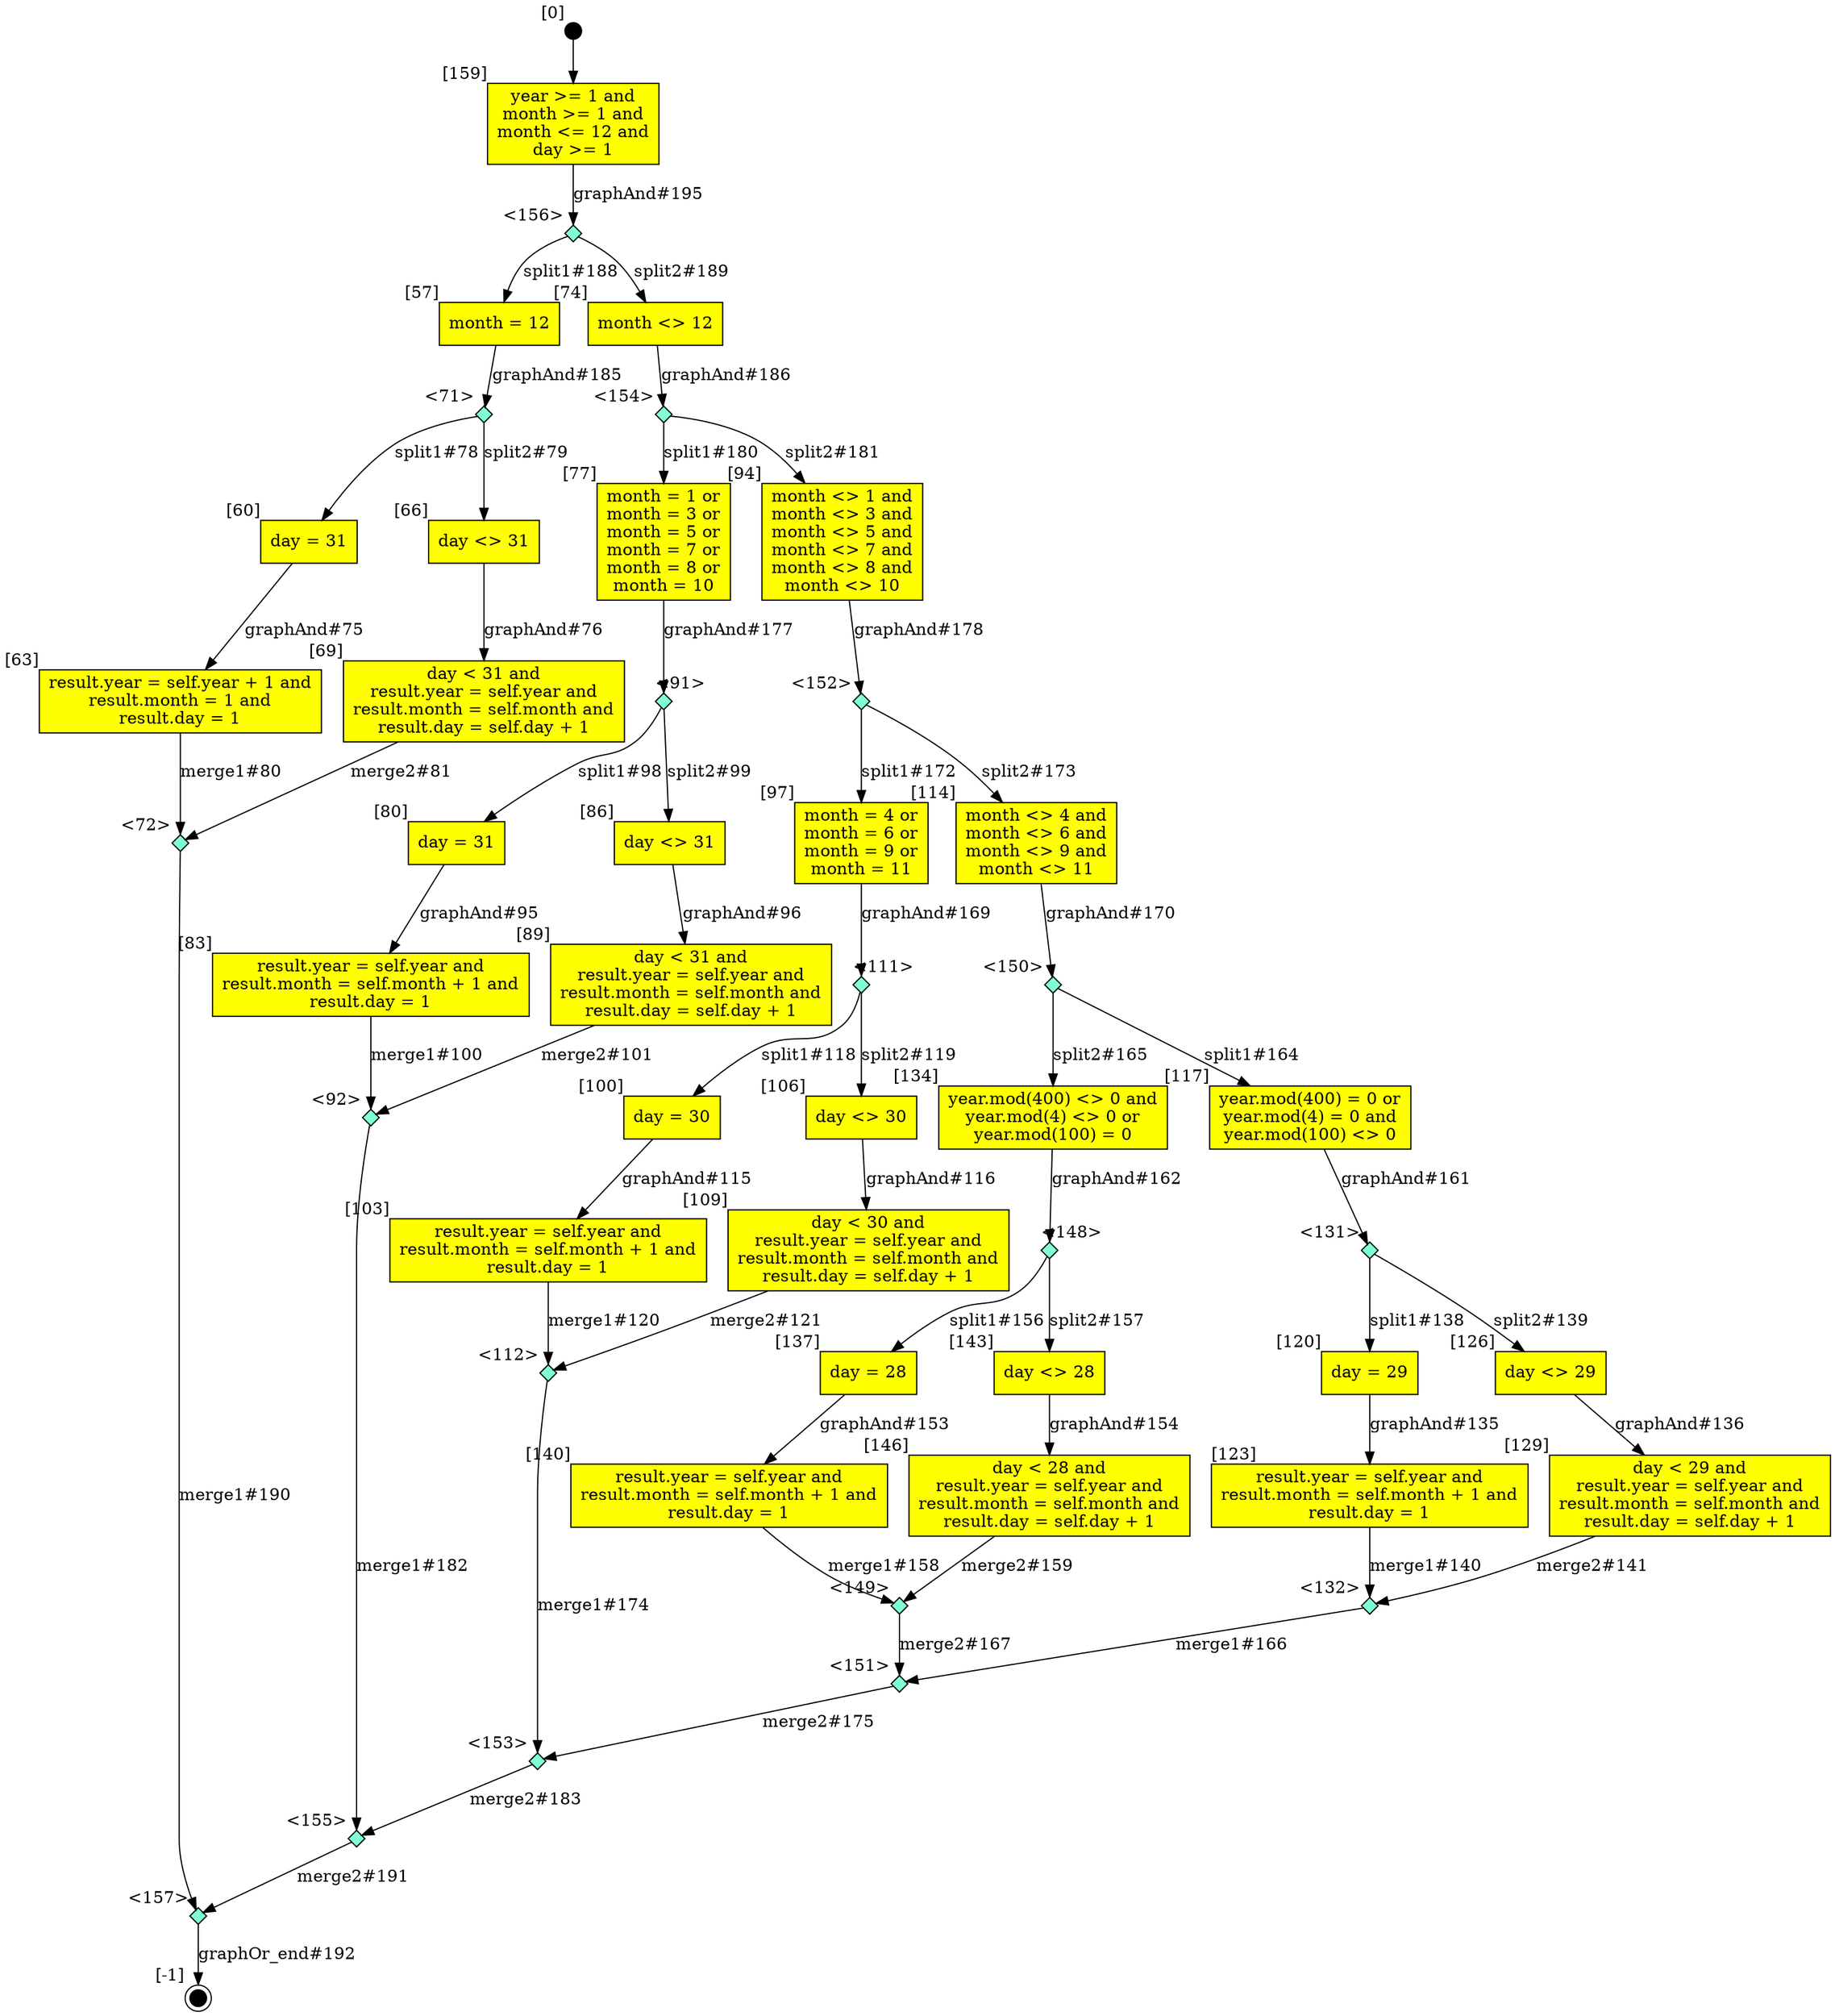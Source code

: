 digraph CLG {
  129 [shape="box", label="day < 29 and
result.year = self.year and
result.month = self.month and
result.day = self.day + 1
", style=filled, fillcolor=yellow, xlabel="[129]"];
  131 [shape="diamond", label="", xlabel="<131>", style=filled, fillcolor=aquamarine, fixedsize=true, width=.2, height=.2];
  132 [shape="diamond", label="", xlabel="<132>", style=filled, fillcolor=aquamarine, fixedsize=true, width=.2, height=.2];
  134 [shape="box", label="year.mod(400) <> 0 and
year.mod(4) <> 0 or
year.mod(100) = 0
", style=filled, fillcolor=yellow, xlabel="[134]"];
  137 [shape="box", label="day = 28", style=filled, fillcolor=yellow, xlabel="[137]"];
  140 [shape="box", label="result.year = self.year and
result.month = self.month + 1 and
result.day = 1
", style=filled, fillcolor=yellow, xlabel="[140]"];
  143 [shape="box", label="day <> 28", style=filled, fillcolor=yellow, xlabel="[143]"];
  146 [shape="box", label="day < 28 and
result.year = self.year and
result.month = self.month and
result.day = self.day + 1
", style=filled, fillcolor=yellow, xlabel="[146]"];
  147 [style=filled, fillcolor=black, shape="doublecircle", label="", fixedsize=true, width=.2, height=.2, xlabel="[-1]"];
  148 [shape="diamond", label="", xlabel="<148>", style=filled, fillcolor=aquamarine, fixedsize=true, width=.2, height=.2];
  149 [shape="diamond", label="", xlabel="<149>", style=filled, fillcolor=aquamarine, fixedsize=true, width=.2, height=.2];
  150 [shape="diamond", label="", xlabel="<150>", style=filled, fillcolor=aquamarine, fixedsize=true, width=.2, height=.2];
  151 [shape="diamond", label="", xlabel="<151>", style=filled, fillcolor=aquamarine, fixedsize=true, width=.2, height=.2];
  152 [shape="diamond", label="", xlabel="<152>", style=filled, fillcolor=aquamarine, fixedsize=true, width=.2, height=.2];
  153 [shape="diamond", label="", xlabel="<153>", style=filled, fillcolor=aquamarine, fixedsize=true, width=.2, height=.2];
  154 [shape="diamond", label="", xlabel="<154>", style=filled, fillcolor=aquamarine, fixedsize=true, width=.2, height=.2];
  155 [shape="diamond", label="", xlabel="<155>", style=filled, fillcolor=aquamarine, fixedsize=true, width=.2, height=.2];
  156 [shape="diamond", label="", xlabel="<156>", style=filled, fillcolor=aquamarine, fixedsize=true, width=.2, height=.2];
  157 [shape="diamond", label="", xlabel="<157>", style=filled, fillcolor=aquamarine, fixedsize=true, width=.2, height=.2];
  158 [style=filled, fillcolor=black, shape="circle", label="", fixedsize=true, width=.2, height=.2, xlabel="[0]"];
  159 [shape="box", label="year >= 1 and
month >= 1 and
month <= 12 and
day >= 1
", style=filled, fillcolor=yellow, xlabel="[159]"];
  57 [shape="box", label="month = 12", style=filled, fillcolor=yellow, xlabel="[57]"];
  60 [shape="box", label="day = 31", style=filled, fillcolor=yellow, xlabel="[60]"];
  63 [shape="box", label="result.year = self.year + 1 and
result.month = 1 and
result.day = 1
", style=filled, fillcolor=yellow, xlabel="[63]"];
  66 [shape="box", label="day <> 31", style=filled, fillcolor=yellow, xlabel="[66]"];
  69 [shape="box", label="day < 31 and
result.year = self.year and
result.month = self.month and
result.day = self.day + 1
", style=filled, fillcolor=yellow, xlabel="[69]"];
  71 [shape="diamond", label="", xlabel="<71>", style=filled, fillcolor=aquamarine, fixedsize=true, width=.2, height=.2];
  72 [shape="diamond", label="", xlabel="<72>", style=filled, fillcolor=aquamarine, fixedsize=true, width=.2, height=.2];
  74 [shape="box", label="month <> 12", style=filled, fillcolor=yellow, xlabel="[74]"];
  77 [shape="box", label="month = 1 or
month = 3 or
month = 5 or
month = 7 or
month = 8 or
month = 10
", style=filled, fillcolor=yellow, xlabel="[77]"];
  80 [shape="box", label="day = 31", style=filled, fillcolor=yellow, xlabel="[80]"];
  83 [shape="box", label="result.year = self.year and
result.month = self.month + 1 and
result.day = 1
", style=filled, fillcolor=yellow, xlabel="[83]"];
  86 [shape="box", label="day <> 31", style=filled, fillcolor=yellow, xlabel="[86]"];
  89 [shape="box", label="day < 31 and
result.year = self.year and
result.month = self.month and
result.day = self.day + 1
", style=filled, fillcolor=yellow, xlabel="[89]"];
  91 [shape="diamond", label="", xlabel="<91>", style=filled, fillcolor=aquamarine, fixedsize=true, width=.2, height=.2];
  92 [shape="diamond", label="", xlabel="<92>", style=filled, fillcolor=aquamarine, fixedsize=true, width=.2, height=.2];
  94 [shape="box", label="month <> 1 and
month <> 3 and
month <> 5 and
month <> 7 and
month <> 8 and
month <> 10
", style=filled, fillcolor=yellow, xlabel="[94]"];
  97 [shape="box", label="month = 4 or
month = 6 or
month = 9 or
month = 11
", style=filled, fillcolor=yellow, xlabel="[97]"];
  100 [shape="box", label="day = 30", style=filled, fillcolor=yellow, xlabel="[100]"];
  103 [shape="box", label="result.year = self.year and
result.month = self.month + 1 and
result.day = 1
", style=filled, fillcolor=yellow, xlabel="[103]"];
  106 [shape="box", label="day <> 30", style=filled, fillcolor=yellow, xlabel="[106]"];
  109 [shape="box", label="day < 30 and
result.year = self.year and
result.month = self.month and
result.day = self.day + 1
", style=filled, fillcolor=yellow, xlabel="[109]"];
  111 [shape="diamond", label="", xlabel="<111>", style=filled, fillcolor=aquamarine, fixedsize=true, width=.2, height=.2];
  112 [shape="diamond", label="", xlabel="<112>", style=filled, fillcolor=aquamarine, fixedsize=true, width=.2, height=.2];
  114 [shape="box", label="month <> 4 and
month <> 6 and
month <> 9 and
month <> 11
", style=filled, fillcolor=yellow, xlabel="[114]"];
  117 [shape="box", label="year.mod(400) = 0 or
year.mod(4) = 0 and
year.mod(100) <> 0
", style=filled, fillcolor=yellow, xlabel="[117]"];
  120 [shape="box", label="day = 29", style=filled, fillcolor=yellow, xlabel="[120]"];
  123 [shape="box", label="result.year = self.year and
result.month = self.month + 1 and
result.day = 1
", style=filled, fillcolor=yellow, xlabel="[123]"];
  126 [shape="box", label="day <> 29", style=filled, fillcolor=yellow, xlabel="[126]"];
  120 -> 123[label="graphAnd#135"];
  126 -> 129[label="graphAnd#136"];
  131 -> 120[label="split1#138"];
  131 -> 126[label="split2#139"];
  123 -> 132[label="merge1#140"];
  129 -> 132[label="merge2#141"];
  137 -> 140[label="graphAnd#153"];
  143 -> 146[label="graphAnd#154"];
  148 -> 137[label="split1#156"];
  148 -> 143[label="split2#157"];
  140 -> 149[label="merge1#158"];
  146 -> 149[label="merge2#159"];
  117 -> 131[label="graphAnd#161"];
  134 -> 148[label="graphAnd#162"];
  150 -> 117[label="split1#164"];
  150 -> 134[label="split2#165"];
  132 -> 151[label="merge1#166"];
  149 -> 151[label="merge2#167"];
  97 -> 111[label="graphAnd#169"];
  114 -> 150[label="graphAnd#170"];
  152 -> 97[label="split1#172"];
  152 -> 114[label="split2#173"];
  112 -> 153[label="merge1#174"];
  151 -> 153[label="merge2#175"];
  77 -> 91[label="graphAnd#177"];
  94 -> 152[label="graphAnd#178"];
  154 -> 77[label="split1#180"];
  154 -> 94[label="split2#181"];
  92 -> 155[label="merge1#182"];
  153 -> 155[label="merge2#183"];
  57 -> 71[label="graphAnd#185"];
  74 -> 154[label="graphAnd#186"];
  156 -> 57[label="split1#188"];
  156 -> 74[label="split2#189"];
  72 -> 157[label="merge1#190"];
  155 -> 157[label="merge2#191"];
  157 -> 147[label="graphOr_end#192"];
  158 -> 159;
  159 -> 156[label="graphAnd#195"];
  60 -> 63[label="graphAnd#75"];
  66 -> 69[label="graphAnd#76"];
  71 -> 60[label="split1#78"];
  71 -> 66[label="split2#79"];
  63 -> 72[label="merge1#80"];
  69 -> 72[label="merge2#81"];
  80 -> 83[label="graphAnd#95"];
  86 -> 89[label="graphAnd#96"];
  91 -> 80[label="split1#98"];
  91 -> 86[label="split2#99"];
  83 -> 92[label="merge1#100"];
  89 -> 92[label="merge2#101"];
  100 -> 103[label="graphAnd#115"];
  106 -> 109[label="graphAnd#116"];
  111 -> 100[label="split1#118"];
  111 -> 106[label="split2#119"];
  103 -> 112[label="merge1#120"];
  109 -> 112[label="merge2#121"];
}
